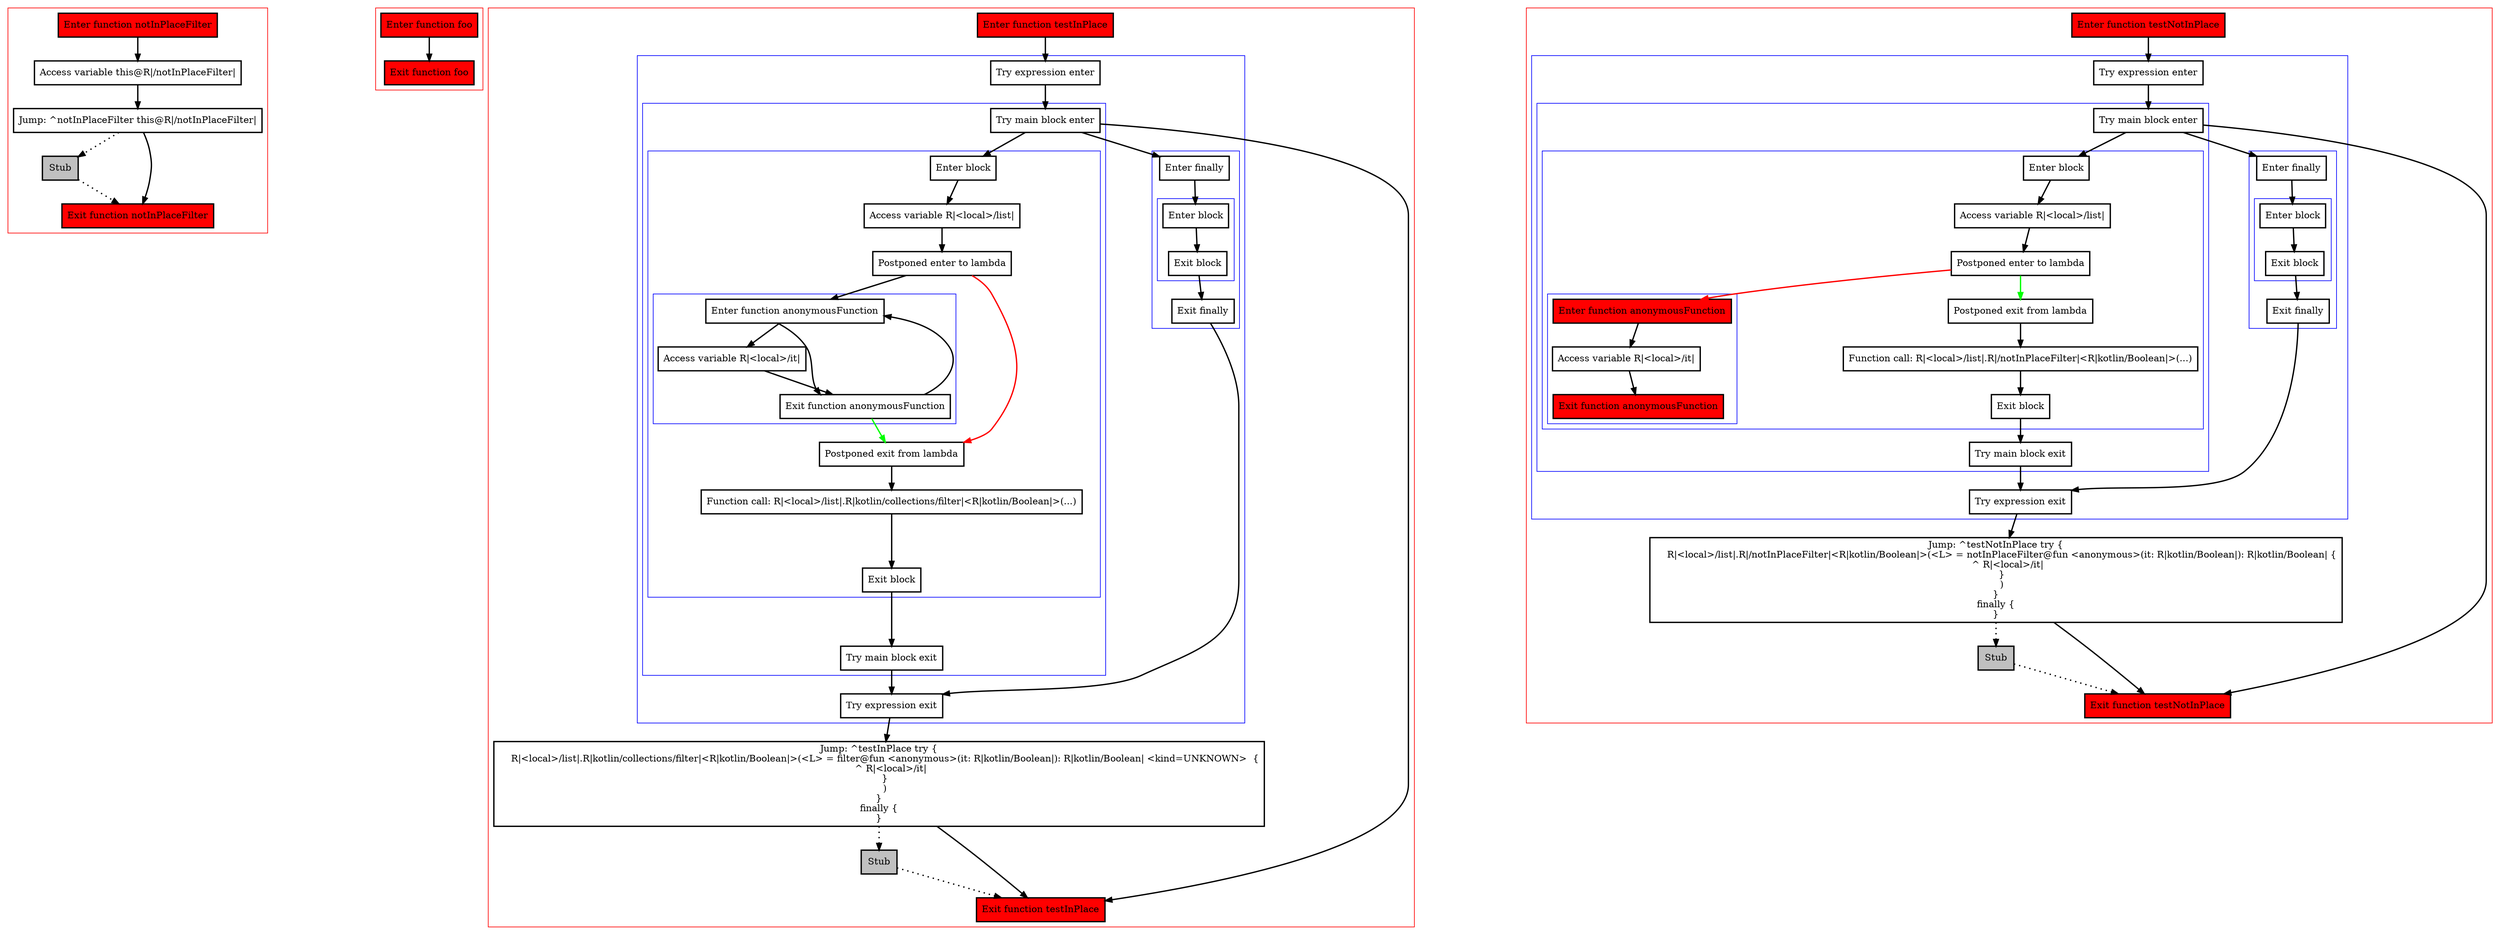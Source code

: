 digraph tryWithLambdaInside_kt {
    graph [nodesep=3]
    node [shape=box penwidth=2]
    edge [penwidth=2]

    subgraph cluster_0 {
        color=red
        0 [label="Enter function notInPlaceFilter" style="filled" fillcolor=red];
        2 [label="Access variable this@R|/notInPlaceFilter|"];
        3 [label="Jump: ^notInPlaceFilter this@R|/notInPlaceFilter|"];
        4 [label="Stub" style="filled" fillcolor=gray];
        1 [label="Exit function notInPlaceFilter" style="filled" fillcolor=red];
    }
    0 -> {2};
    2 -> {3};
    3 -> {1};
    3 -> {4} [style=dotted];
    4 -> {1} [style=dotted];

    subgraph cluster_1 {
        color=red
        5 [label="Enter function foo" style="filled" fillcolor=red];
        6 [label="Exit function foo" style="filled" fillcolor=red];
    }
    5 -> {6};

    subgraph cluster_2 {
        color=red
        7 [label="Enter function testInPlace" style="filled" fillcolor=red];
        subgraph cluster_3 {
            color=blue
            9 [label="Try expression enter"];
            subgraph cluster_4 {
                color=blue
                11 [label="Try main block enter"];
                subgraph cluster_5 {
                    color=blue
                    13 [label="Enter block"];
                    14 [label="Access variable R|<local>/list|"];
                    15 [label="Postponed enter to lambda"];
                    subgraph cluster_6 {
                        color=blue
                        17 [label="Enter function anonymousFunction"];
                        19 [label="Access variable R|<local>/it|"];
                        18 [label="Exit function anonymousFunction"];
                    }
                    16 [label="Postponed exit from lambda"];
                    20 [label="Function call: R|<local>/list|.R|kotlin/collections/filter|<R|kotlin/Boolean|>(...)"];
                    21 [label="Exit block"];
                }
                22 [label="Try main block exit"];
            }
            subgraph cluster_7 {
                color=blue
                12 [label="Enter finally"];
                subgraph cluster_8 {
                    color=blue
                    23 [label="Enter block"];
                    24 [label="Exit block"];
                }
                25 [label="Exit finally"];
            }
            10 [label="Try expression exit"];
        }
        26 [label="Jump: ^testInPlace try {
    R|<local>/list|.R|kotlin/collections/filter|<R|kotlin/Boolean|>(<L> = filter@fun <anonymous>(it: R|kotlin/Boolean|): R|kotlin/Boolean| <kind=UNKNOWN>  {
        ^ R|<local>/it|
    }
    )
}
finally {
}
"];
        27 [label="Stub" style="filled" fillcolor=gray];
        8 [label="Exit function testInPlace" style="filled" fillcolor=red];
    }
    7 -> {9};
    9 -> {11};
    10 -> {26};
    11 -> {8 12 13};
    12 -> {23};
    13 -> {14};
    14 -> {15};
    15 -> {17};
    15 -> {16} [color=red];
    16 -> {20};
    17 -> {18 19};
    18 -> {17};
    18 -> {16} [color=green];
    19 -> {18};
    20 -> {21};
    21 -> {22};
    22 -> {10};
    23 -> {24};
    24 -> {25};
    25 -> {10};
    26 -> {8};
    26 -> {27} [style=dotted];
    27 -> {8} [style=dotted];

    subgraph cluster_9 {
        color=red
        28 [label="Enter function testNotInPlace" style="filled" fillcolor=red];
        subgraph cluster_10 {
            color=blue
            30 [label="Try expression enter"];
            subgraph cluster_11 {
                color=blue
                32 [label="Try main block enter"];
                subgraph cluster_12 {
                    color=blue
                    34 [label="Enter block"];
                    35 [label="Access variable R|<local>/list|"];
                    36 [label="Postponed enter to lambda"];
                    subgraph cluster_13 {
                        color=blue
                        46 [label="Enter function anonymousFunction" style="filled" fillcolor=red];
                        48 [label="Access variable R|<local>/it|"];
                        47 [label="Exit function anonymousFunction" style="filled" fillcolor=red];
                    }
                    37 [label="Postponed exit from lambda"];
                    38 [label="Function call: R|<local>/list|.R|/notInPlaceFilter|<R|kotlin/Boolean|>(...)"];
                    39 [label="Exit block"];
                }
                40 [label="Try main block exit"];
            }
            subgraph cluster_14 {
                color=blue
                33 [label="Enter finally"];
                subgraph cluster_15 {
                    color=blue
                    41 [label="Enter block"];
                    42 [label="Exit block"];
                }
                43 [label="Exit finally"];
            }
            31 [label="Try expression exit"];
        }
        44 [label="Jump: ^testNotInPlace try {
    R|<local>/list|.R|/notInPlaceFilter|<R|kotlin/Boolean|>(<L> = notInPlaceFilter@fun <anonymous>(it: R|kotlin/Boolean|): R|kotlin/Boolean| {
        ^ R|<local>/it|
    }
    )
}
finally {
}
"];
        45 [label="Stub" style="filled" fillcolor=gray];
        29 [label="Exit function testNotInPlace" style="filled" fillcolor=red];
    }
    28 -> {30};
    30 -> {32};
    31 -> {44};
    32 -> {29 33 34};
    33 -> {41};
    34 -> {35};
    35 -> {36};
    36 -> {37 37} [color=green];
    36 -> {46} [color=red];
    37 -> {38};
    38 -> {39};
    39 -> {40};
    40 -> {31};
    41 -> {42};
    42 -> {43};
    43 -> {31};
    44 -> {29};
    44 -> {45} [style=dotted];
    45 -> {29} [style=dotted];
    46 -> {48};
    48 -> {47};

}
